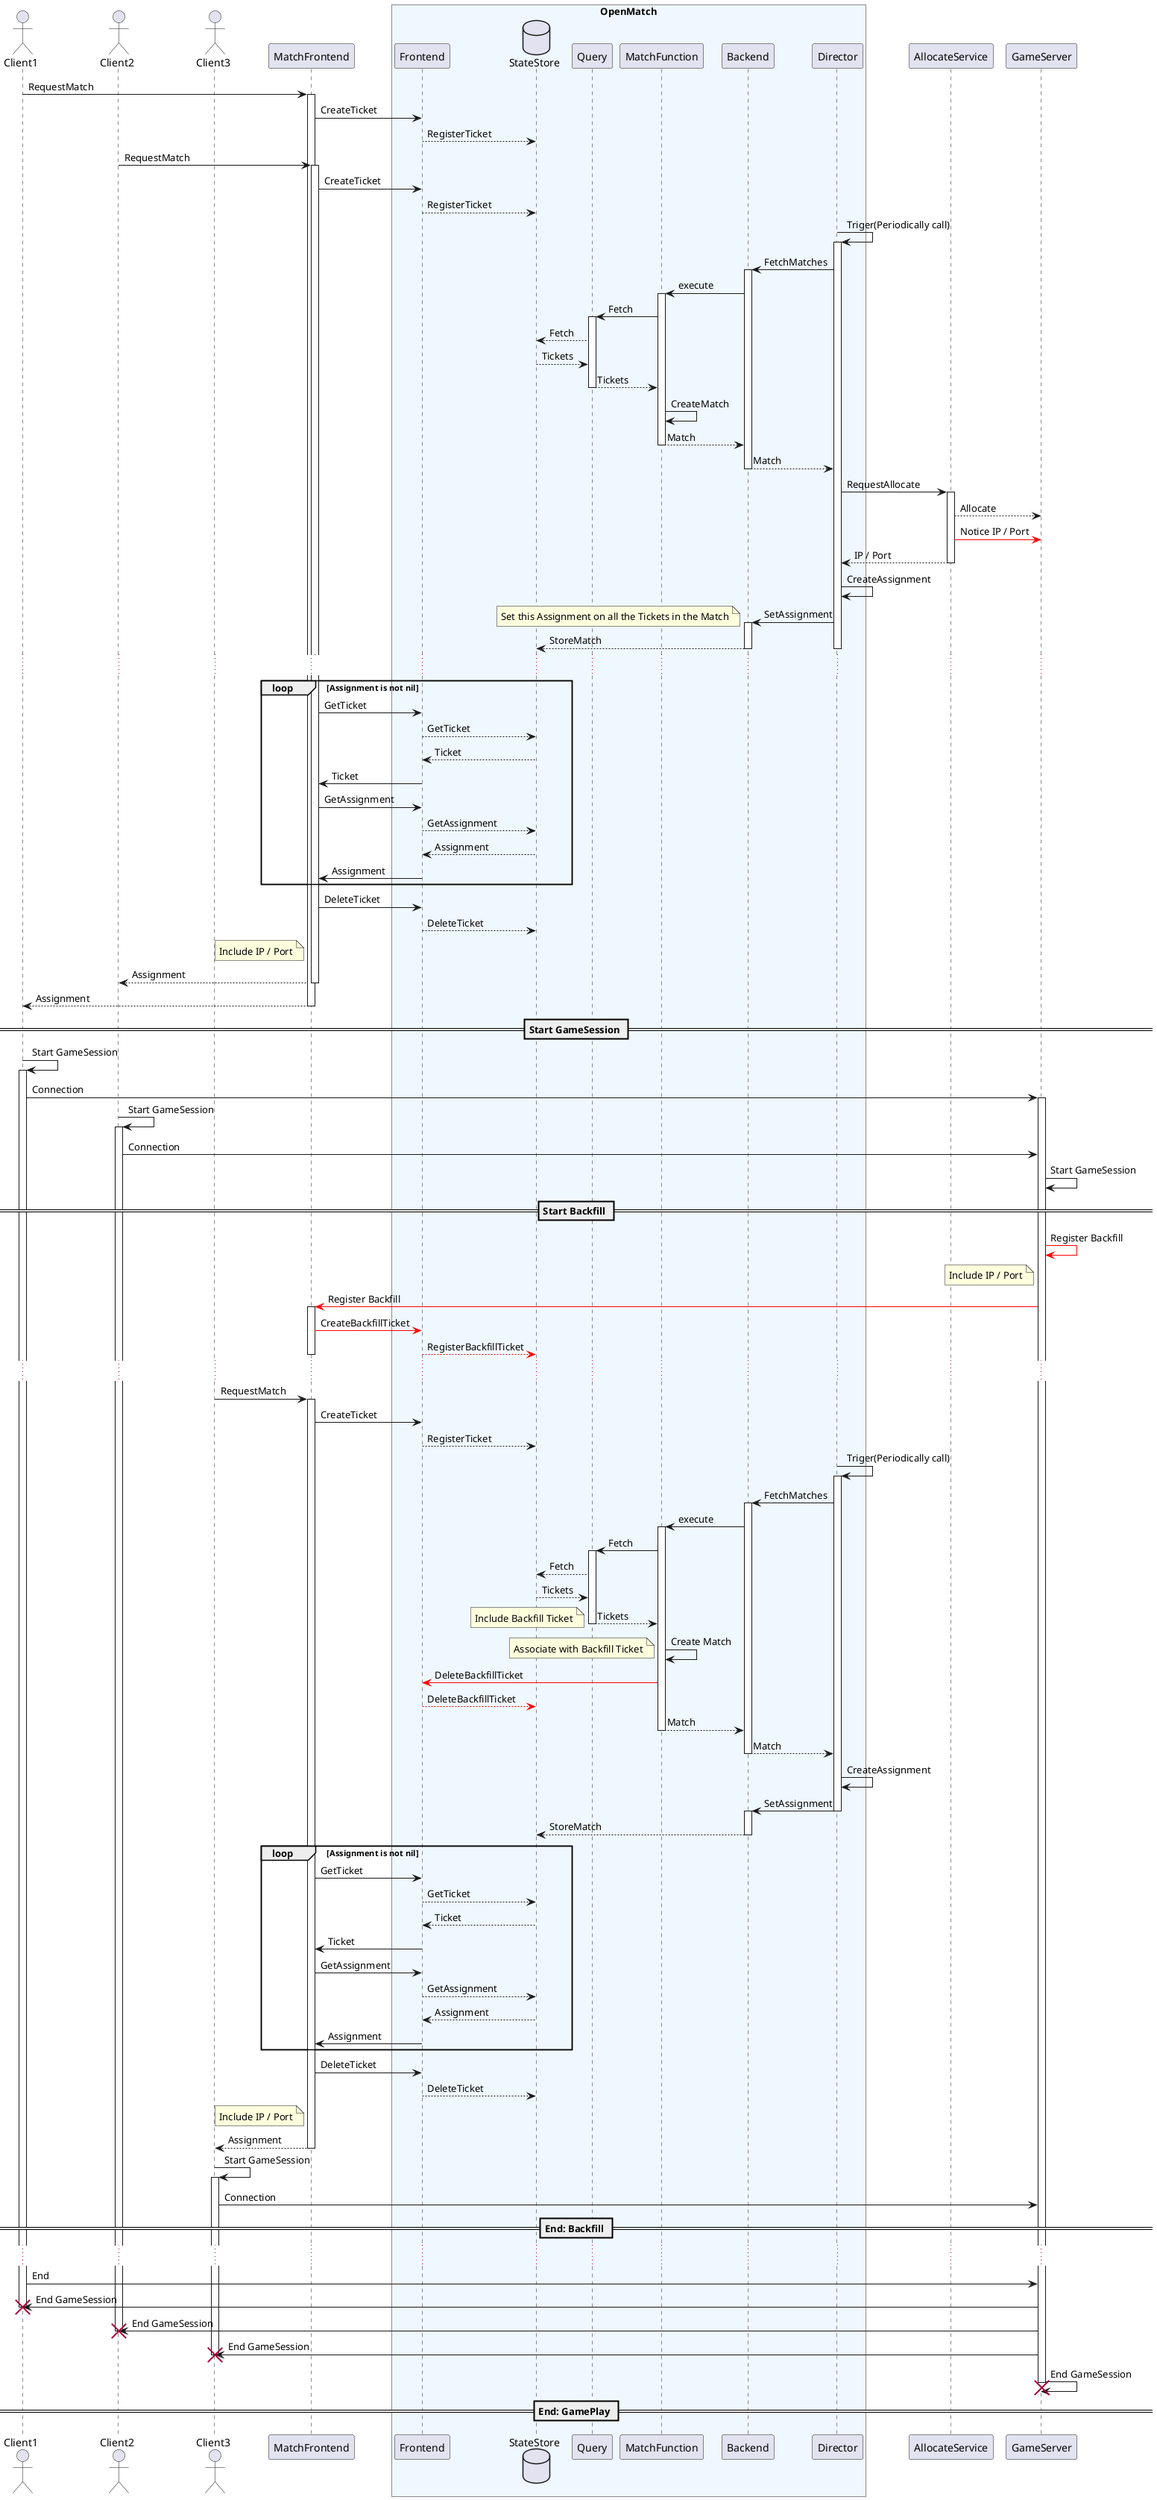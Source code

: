 @startuml

actor Client1
actor Client2
actor Client3
participant MatchFrontend
box "OpenMatch" #f0f8ff
    participant Frontend
    database StateStore
    participant Query
    participant MatchFunction
    participant Backend
    participant Director
end box
participant AllocateService
participant GameServer

Client1 -> MatchFrontend: RequestMatch
activate MatchFrontend
MatchFrontend -> Frontend: CreateTicket
Frontend --> StateStore: RegisterTicket


Client2 -> MatchFrontend: RequestMatch
activate MatchFrontend
MatchFrontend -> Frontend: CreateTicket
Frontend --> StateStore: RegisterTicket

Director -> Director: Triger(Periodically call)
activate Director
Director -> Backend: FetchMatches
activate Backend
Backend -> MatchFunction: execute
activate MatchFunction
MatchFunction -> Query: Fetch
activate Query
Query --> StateStore: Fetch
StateStore --> Query: Tickets
return Tickets
MatchFunction -> MatchFunction: CreateMatch
return Match
return Match

Director -> AllocateService: RequestAllocate
activate AllocateService
AllocateService --> GameServer: Allocate
AllocateService -[#red]>  GameServer: Notice IP / Port
return IP / Port

Director -> Director: CreateAssignment
Director -> Backend: SetAssignment
activate Backend
note left: Set this Assignment on all the Tickets in the Match
Backend --> StateStore: StoreMatch
deactivate Backend
deactivate Director

...

loop Assignment is not nil
    MatchFrontend -> Frontend: GetTicket
    Frontend --> StateStore: GetTicket
    StateStore --> Frontend: Ticket
    Frontend -> MatchFrontend: Ticket
    MatchFrontend -> Frontend: GetAssignment
    Frontend --> StateStore: GetAssignment
    StateStore --> Frontend: Assignment
    Frontend -> MatchFrontend: Assignment
end
MatchFrontend -> Frontend: DeleteTicket
Frontend --> StateStore: DeleteTicket
note left of MatchFrontend: Include IP / Port
return Assignment
return Assignment

== Start GameSession ==

Client1 -> Client1: Start GameSession
activate Client1
Client1 -> GameServer: Connection

activate GameServer

Client2 -> Client2: Start GameSession
activate Client2
Client2 -> GameServer: Connection

GameServer -> GameServer: Start GameSession

== Start Backfill ==

GameServer -[#red]> GameServer: Register Backfill
note left of GameServer: Include IP / Port
GameServer -[#red]> MatchFrontend: Register Backfill
activate MatchFrontend
MatchFrontend -[#red]> Frontend: CreateBackfillTicket
Frontend --[#red]> StateStore: RegisterBackfillTicket
deactivate MatchFrontend

...

Client3 -> MatchFrontend: RequestMatch
activate MatchFrontend
MatchFrontend -> Frontend: CreateTicket
Frontend --> StateStore: RegisterTicket

Director -> Director: Triger(Periodically call)
activate Director
Director -> Backend: FetchMatches
activate Backend
Backend -> MatchFunction: execute
activate MatchFunction
MatchFunction -> Query: Fetch
activate Query
Query --> StateStore: Fetch
StateStore --> Query: Tickets
return Tickets
note left: Include Backfill Ticket
MatchFunction -> MatchFunction: Create Match
note left: Associate with Backfill Ticket
MatchFunction -[#red]> Frontend: DeleteBackfillTicket
Frontend --[#red]> StateStore: DeleteBackfillTicket
return Match
return Match

Director -> Director: CreateAssignment
Director -> Backend: SetAssignment
deactivate Director
activate Backend
Backend --> StateStore: StoreMatch
deactivate Backend

loop Assignment is not nil
    MatchFrontend -> Frontend: GetTicket
    Frontend --> StateStore: GetTicket
    StateStore --> Frontend: Ticket
    Frontend -> MatchFrontend: Ticket
    MatchFrontend -> Frontend: GetAssignment
    Frontend --> StateStore: GetAssignment
    StateStore --> Frontend: Assignment
    Frontend -> MatchFrontend: Assignment
end
MatchFrontend -> Frontend: DeleteTicket
Frontend --> StateStore: DeleteTicket
note left of MatchFrontend: Include IP / Port
return Assignment

Client3 -> Client3: Start GameSession
activate Client3
Client3 -> GameServer: Connection

== End: Backfill ==

...

Client1 -> GameServer: End
GameServer -> Client1: End GameSession
destroy Client1
deactivate Client1
deactivate Client1
GameServer -> Client2: End GameSession
destroy Client2
deactivate Client2
deactivate Client2
GameServer -> Client3: End GameSession
destroy Client3
deactivate Client3
deactivate Client3

GameServer -> GameServer: End GameSession
deactivate GameServer

== End: GamePlay ==

destroy GameServer

@enduml